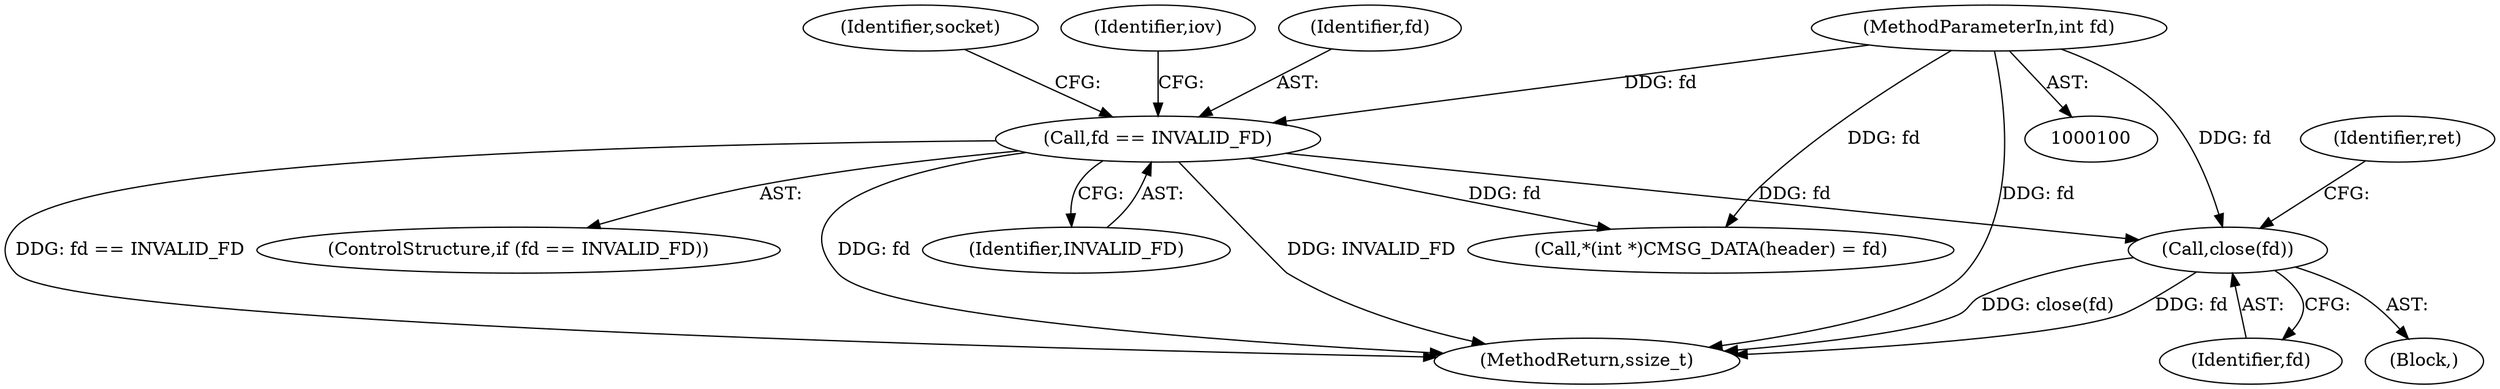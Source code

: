 digraph "0_Android_472271b153c5dc53c28beac55480a8d8434b2d5c_65@API" {
"1000211" [label="(Call,close(fd))"];
"1000104" [label="(MethodParameterIn,int fd)"];
"1000115" [label="(Call,fd == INVALID_FD)"];
"1000214" [label="(Identifier,ret)"];
"1000104" [label="(MethodParameterIn,int fd)"];
"1000193" [label="(Call,*(int *)CMSG_DATA(header) = fd)"];
"1000212" [label="(Identifier,fd)"];
"1000117" [label="(Identifier,INVALID_FD)"];
"1000105" [label="(Block,)"];
"1000215" [label="(MethodReturn,ssize_t)"];
"1000211" [label="(Call,close(fd))"];
"1000120" [label="(Identifier,socket)"];
"1000128" [label="(Identifier,iov)"];
"1000116" [label="(Identifier,fd)"];
"1000114" [label="(ControlStructure,if (fd == INVALID_FD))"];
"1000115" [label="(Call,fd == INVALID_FD)"];
"1000211" -> "1000105"  [label="AST: "];
"1000211" -> "1000212"  [label="CFG: "];
"1000212" -> "1000211"  [label="AST: "];
"1000214" -> "1000211"  [label="CFG: "];
"1000211" -> "1000215"  [label="DDG: fd"];
"1000211" -> "1000215"  [label="DDG: close(fd)"];
"1000104" -> "1000211"  [label="DDG: fd"];
"1000115" -> "1000211"  [label="DDG: fd"];
"1000104" -> "1000100"  [label="AST: "];
"1000104" -> "1000215"  [label="DDG: fd"];
"1000104" -> "1000115"  [label="DDG: fd"];
"1000104" -> "1000193"  [label="DDG: fd"];
"1000115" -> "1000114"  [label="AST: "];
"1000115" -> "1000117"  [label="CFG: "];
"1000116" -> "1000115"  [label="AST: "];
"1000117" -> "1000115"  [label="AST: "];
"1000120" -> "1000115"  [label="CFG: "];
"1000128" -> "1000115"  [label="CFG: "];
"1000115" -> "1000215"  [label="DDG: INVALID_FD"];
"1000115" -> "1000215"  [label="DDG: fd == INVALID_FD"];
"1000115" -> "1000215"  [label="DDG: fd"];
"1000115" -> "1000193"  [label="DDG: fd"];
}
